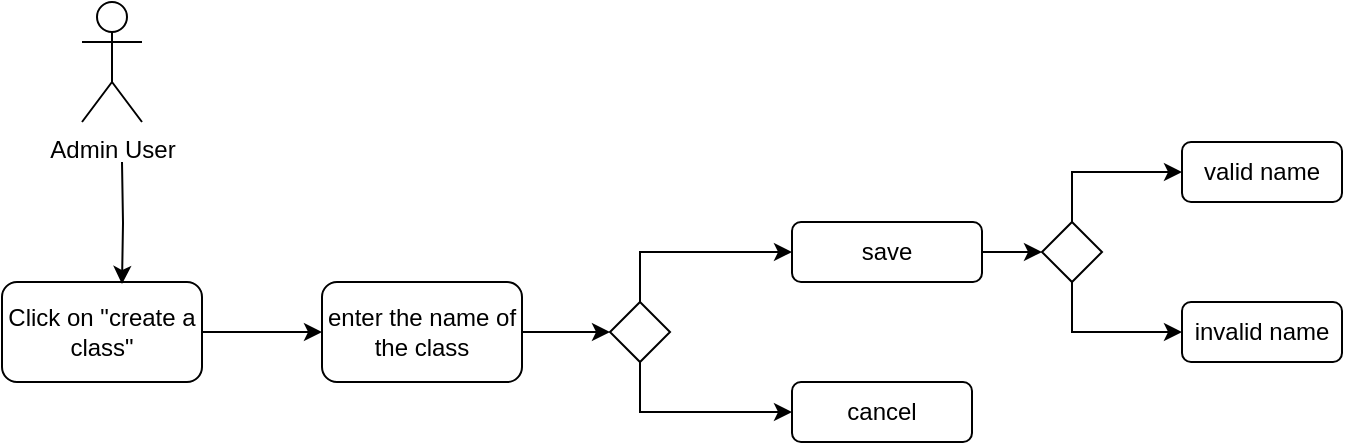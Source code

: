 <mxfile version="13.10.6" type="device"><diagram id="EaXvv9c8PhkV8yOUvCly" name="Page-1"><mxGraphModel dx="1422" dy="762" grid="1" gridSize="10" guides="1" tooltips="1" connect="1" arrows="1" fold="1" page="1" pageScale="1" pageWidth="827" pageHeight="1169" math="0" shadow="0"><root><mxCell id="0"/><mxCell id="1" parent="0"/><mxCell id="VsV8hT6WQi--fWEjMfpX-5" style="edgeStyle=orthogonalEdgeStyle;rounded=0;orthogonalLoop=1;jettySize=auto;html=1;exitX=1;exitY=0.5;exitDx=0;exitDy=0;entryX=0;entryY=0.5;entryDx=0;entryDy=0;" edge="1" parent="1" source="VTyGQ7pgjZq9xLsHg-J2-1" target="VsV8hT6WQi--fWEjMfpX-3"><mxGeometry relative="1" as="geometry"/></mxCell><mxCell id="VTyGQ7pgjZq9xLsHg-J2-1" value="Click on &quot;create a class&quot;" style="rounded=1;whiteSpace=wrap;html=1;" parent="1" vertex="1"><mxGeometry x="80" y="300" width="100" height="50" as="geometry"/></mxCell><mxCell id="VsV8hT6WQi--fWEjMfpX-2" style="edgeStyle=orthogonalEdgeStyle;rounded=0;orthogonalLoop=1;jettySize=auto;html=1;entryX=0.6;entryY=0.02;entryDx=0;entryDy=0;entryPerimeter=0;" edge="1" parent="1" target="VTyGQ7pgjZq9xLsHg-J2-1"><mxGeometry relative="1" as="geometry"><mxPoint x="140" y="240" as="sourcePoint"/></mxGeometry></mxCell><mxCell id="VTyGQ7pgjZq9xLsHg-J2-2" value="Admin User" style="shape=umlActor;verticalLabelPosition=bottom;verticalAlign=top;html=1;outlineConnect=0;" parent="1" vertex="1"><mxGeometry x="120" y="160" width="30" height="60" as="geometry"/></mxCell><mxCell id="VsV8hT6WQi--fWEjMfpX-30" style="edgeStyle=orthogonalEdgeStyle;rounded=0;orthogonalLoop=1;jettySize=auto;html=1;exitX=1;exitY=0.5;exitDx=0;exitDy=0;entryX=0;entryY=0.5;entryDx=0;entryDy=0;" edge="1" parent="1" source="VsV8hT6WQi--fWEjMfpX-3" target="VsV8hT6WQi--fWEjMfpX-25"><mxGeometry relative="1" as="geometry"/></mxCell><mxCell id="VsV8hT6WQi--fWEjMfpX-3" value="enter the name of the class" style="rounded=1;whiteSpace=wrap;html=1;" vertex="1" parent="1"><mxGeometry x="240" y="300" width="100" height="50" as="geometry"/></mxCell><mxCell id="VsV8hT6WQi--fWEjMfpX-28" style="edgeStyle=orthogonalEdgeStyle;rounded=0;orthogonalLoop=1;jettySize=auto;html=1;exitX=0.5;exitY=0;exitDx=0;exitDy=0;entryX=0;entryY=0.5;entryDx=0;entryDy=0;" edge="1" parent="1" source="VsV8hT6WQi--fWEjMfpX-25" target="VsV8hT6WQi--fWEjMfpX-26"><mxGeometry relative="1" as="geometry"/></mxCell><mxCell id="VsV8hT6WQi--fWEjMfpX-29" style="edgeStyle=orthogonalEdgeStyle;rounded=0;orthogonalLoop=1;jettySize=auto;html=1;exitX=0.5;exitY=1;exitDx=0;exitDy=0;entryX=0;entryY=0.5;entryDx=0;entryDy=0;" edge="1" parent="1" source="VsV8hT6WQi--fWEjMfpX-25" target="VsV8hT6WQi--fWEjMfpX-27"><mxGeometry relative="1" as="geometry"/></mxCell><mxCell id="VsV8hT6WQi--fWEjMfpX-25" value="" style="rhombus;whiteSpace=wrap;html=1;" vertex="1" parent="1"><mxGeometry x="384" y="310" width="30" height="30" as="geometry"/></mxCell><mxCell id="VsV8hT6WQi--fWEjMfpX-32" style="edgeStyle=orthogonalEdgeStyle;rounded=0;orthogonalLoop=1;jettySize=auto;html=1;exitX=1;exitY=0.5;exitDx=0;exitDy=0;entryX=0;entryY=0.5;entryDx=0;entryDy=0;" edge="1" parent="1" source="VsV8hT6WQi--fWEjMfpX-26" target="VsV8hT6WQi--fWEjMfpX-31"><mxGeometry relative="1" as="geometry"/></mxCell><mxCell id="VsV8hT6WQi--fWEjMfpX-26" value="save" style="rounded=1;whiteSpace=wrap;html=1;" vertex="1" parent="1"><mxGeometry x="475" y="270" width="95" height="30" as="geometry"/></mxCell><mxCell id="VsV8hT6WQi--fWEjMfpX-27" value="cancel" style="rounded=1;whiteSpace=wrap;html=1;" vertex="1" parent="1"><mxGeometry x="475" y="350" width="90" height="30" as="geometry"/></mxCell><mxCell id="VsV8hT6WQi--fWEjMfpX-36" style="edgeStyle=orthogonalEdgeStyle;rounded=0;orthogonalLoop=1;jettySize=auto;html=1;exitX=0.5;exitY=0;exitDx=0;exitDy=0;entryX=0;entryY=0.5;entryDx=0;entryDy=0;" edge="1" parent="1" source="VsV8hT6WQi--fWEjMfpX-31" target="VsV8hT6WQi--fWEjMfpX-34"><mxGeometry relative="1" as="geometry"/></mxCell><mxCell id="VsV8hT6WQi--fWEjMfpX-38" style="edgeStyle=orthogonalEdgeStyle;rounded=0;orthogonalLoop=1;jettySize=auto;html=1;exitX=0.5;exitY=1;exitDx=0;exitDy=0;entryX=0;entryY=0.5;entryDx=0;entryDy=0;" edge="1" parent="1" source="VsV8hT6WQi--fWEjMfpX-31" target="VsV8hT6WQi--fWEjMfpX-35"><mxGeometry relative="1" as="geometry"/></mxCell><mxCell id="VsV8hT6WQi--fWEjMfpX-31" value="" style="rhombus;whiteSpace=wrap;html=1;" vertex="1" parent="1"><mxGeometry x="600" y="270" width="30" height="30" as="geometry"/></mxCell><mxCell id="VsV8hT6WQi--fWEjMfpX-34" value="valid name" style="rounded=1;whiteSpace=wrap;html=1;" vertex="1" parent="1"><mxGeometry x="670" y="230" width="80" height="30" as="geometry"/></mxCell><mxCell id="VsV8hT6WQi--fWEjMfpX-35" value="invalid name" style="rounded=1;whiteSpace=wrap;html=1;" vertex="1" parent="1"><mxGeometry x="670" y="310" width="80" height="30" as="geometry"/></mxCell></root></mxGraphModel></diagram></mxfile>